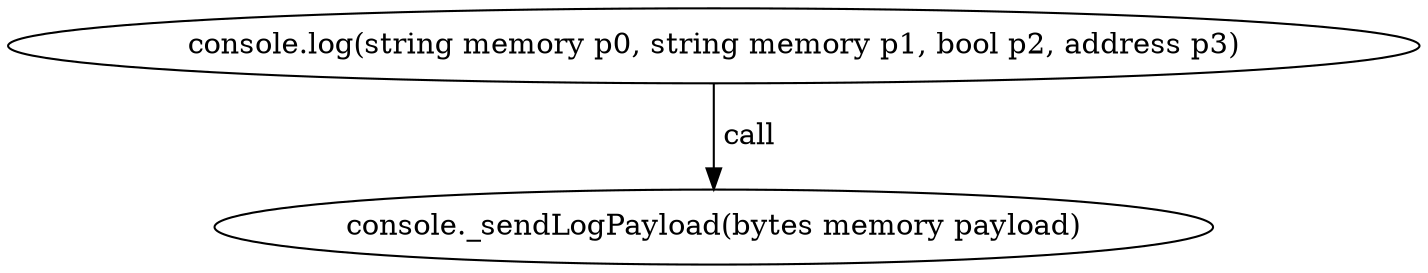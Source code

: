 digraph "" {
	graph [bb="0,0,567.6,124.8"];
	node [label="\N"];
	"console.log(string memory p0, string memory p1, bool p2, address p3)"	 [height=0.5,
		pos="283.8,106.8",
		width=7.8833];
	"console._sendLogPayload(bytes memory payload)"	 [height=0.5,
		pos="283.8,18",
		width=5.7372];
	"console.log(string memory p0, string memory p1, bool p2, address p3)" -> "console._sendLogPayload(bytes memory payload)" [key=call,
	label=" call",
	lp="295.65,62.4",
	pos="e,283.8,36.072 283.8,88.401 283.8,76.295 283.8,60.208 283.8,46.467"];
}
digraph "" {
	graph [bb="0,0,567.6,124.8"];
	node [label="\N"];
	"console.log(string memory p0, string memory p1, bool p2, address p3)"	 [height=0.5,
		pos="283.8,106.8",
		width=7.8833];
	"console._sendLogPayload(bytes memory payload)"	 [height=0.5,
		pos="283.8,18",
		width=5.7372];
	"console.log(string memory p0, string memory p1, bool p2, address p3)" -> "console._sendLogPayload(bytes memory payload)" [key=call,
	label=" call",
	lp="295.65,62.4",
	pos="e,283.8,36.072 283.8,88.401 283.8,76.295 283.8,60.208 283.8,46.467"];
}
